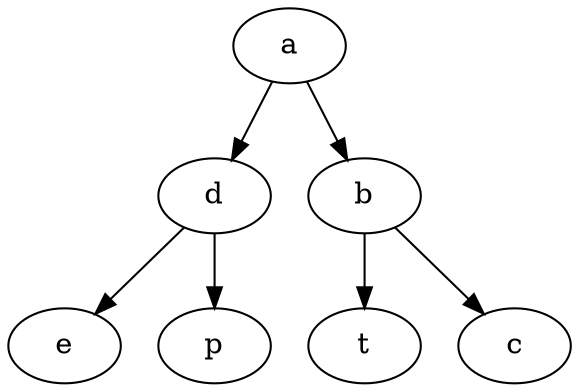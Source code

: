 digraph h {
aaaab[label="a"]
aaaac[label="d"]
aaaba[label="e"]
aaabb[label="p"]
aaaad[label="b"]
aaacc[label="t"]
aaacd[label="c"]
aaaab->aaaac
aaaac->aaaba
aaaac->aaabb
aaaab->aaaad
aaaad->aaacc
aaaad->aaacd
}
